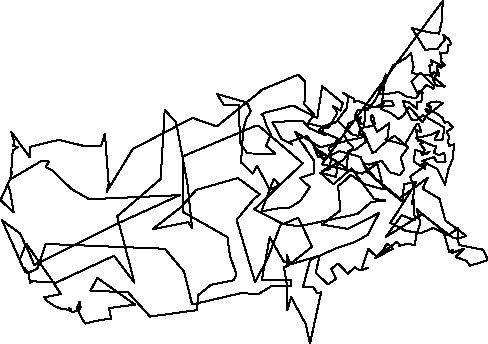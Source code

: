 unitsize(0.001cm);
draw((7810,6053)--(7798,5709));
draw((7798,5709)--(7744,5476));
draw((7744,5476)--(7547,5503));
draw((7547,5503)--(7324,5560));
draw((7324,5560)--(7264,5575));
draw((7264,5575)--(7503,5191));
draw((7503,5191)--(7724,5210));
draw((7724,5210)--(7802,5317));
draw((7802,5317)--(7848,5358));
draw((7848,5358)--(7821,5457));
draw((7821,5457)--(7874,5405));
draw((7874,5405)--(7883,5408));
draw((7883,5408)--(7927,5365));
draw((7927,5365)--(7962,5287));
draw((7962,5287)--(7913,5280));
draw((7913,5280)--(7890,5130));
draw((7890,5130)--(7759,5143));
draw((7759,5143)--(7790,5038));
draw((7790,5038)--(7772,4989));
draw((7772,4989)--(7846,4923));
draw((7846,4923)--(7777,4869));
draw((7777,4869)--(7744,4933));
draw((7744,4933)--(7700,4854));
draw((7700,4854)--(7726,4833));
draw((7726,4833)--(7752,4721));
draw((7752,4721)--(7654,4795));
draw((7654,4795)--(7617,4724));
draw((7617,4724)--(7570,4741));
draw((7570,4741)--(7267,4779));
draw((7267,4779)--(7295,4887));
draw((7295,4887)--(7254,5129));
draw((7254,5129)--(7142,5032));
draw((7142,5032)--(6937,4917));
draw((6937,4917)--(6735,4509));
draw((6735,4509)--(6589,4256));
draw((6589,4256)--(6524,4207));
draw((6524,4207)--(6488,4128));
draw((6488,4128)--(6312,4126));
draw((6312,4126)--(6259,4030));
draw((6259,4030)--(6340,3870));
draw((6340,3870)--(6366,4002));
draw((6366,4002)--(6150,3888));
draw((6150,3888)--(6120,3821));
draw((6120,3821)--(6069,3695));
draw((6069,3695)--(6140,3558));
draw((6140,3558)--(6235,3471));
draw((6235,3471)--(6050,3242));
draw((6050,3242)--(5677,3049));
draw((5677,3049)--(5821,3086));
draw((5821,3086)--(5841,3328));
draw((5841,3328)--(5796,3459));
draw((5796,3459)--(5887,3508));
draw((5887,3508)--(5965,3624));
draw((5965,3624)--(5621,3768));
draw((5621,3768)--(5706,3844));
draw((5706,3844)--(5926,3912));
draw((5926,3912)--(6123,4167));
draw((6123,4167)--(6139,4369));
draw((6139,4369)--(6058,4426));
draw((6058,4426)--(6237,4332));
draw((6237,4332)--(6241,4268));
draw((6241,4268)--(6304,4294));
draw((6304,4294)--(6607,4173));
draw((6607,4173)--(6947,4209));
draw((6947,4209)--(6911,4296));
draw((6911,4296)--(6740,4282));
draw((6740,4282)--(6806,4755));
draw((6806,4755)--(6670,4401));
draw((6670,4401)--(6868,4418));
draw((6868,4418)--(7037,4446));
draw((7037,4446)--(7160,4370));
draw((7160,4370)--(7333,4335));
draw((7333,4335)--(7520,4572));
draw((7520,4572)--(7647,4504));
draw((7647,4504)--(7674,4579));
draw((7674,4579)--(7679,4581));
draw((7679,4581)--(7583,4813));
draw((7583,4813)--(7576,4915));
draw((7576,4915)--(7622,4917));
draw((7622,4917)--(7606,5009));
draw((7606,5009)--(7783,4912));
draw((7783,4912)--(7716,4909));
draw((7716,4909)--(7702,4815));
draw((7702,4815)--(7698,4745));
draw((7698,4745)--(7673,4718));
draw((7673,4718)--(7692,4666));
draw((7692,4666)--(7848,4546));
draw((7848,4546)--(7832,4542));
draw((7832,4542)--(7631,4573));
draw((7631,4573)--(7547,4664));
draw((7547,4664)--(7417,4788));
draw((7417,4788)--(7259,4630));
draw((7259,4630)--(7338,4481));
draw((7338,4481)--(7364,4427));
draw((7364,4427)--(7399,4467));
draw((7399,4467)--(7458,4428));
draw((7458,4428)--(7443,4375));
draw((7443,4375)--(7432,4265));
draw((7432,4265)--(7360,4275));
draw((7360,4275)--(7349,4219));
draw((7349,4219)--(7355,4151));
draw((7355,4151)--(7207,4270));
draw((7207,4270)--(7111,4288));
draw((7111,4288)--(7128,4215));
draw((7128,4215)--(7271,3948));
draw((7271,3948)--(7345,3951));
draw((7345,3951)--(7466,4037));
draw((7466,4037)--(7660,3924));
draw((7660,3924)--(7841,3818));
draw((7841,3818)--(7803,3598));
draw((7803,3598)--(7667,3608));
draw((7667,3608)--(7750,3760));
draw((7750,3760)--(7603,3690));
draw((7603,3690)--(7331,3634));
draw((7331,3634)--(7633,3499));
draw((7633,3499)--(7696,3486));
draw((7696,3486)--(7654,3377));
draw((7654,3377)--(7747,3329));
draw((7747,3329)--(7838,3375));
draw((7838,3375)--(7861,3216));
draw((7861,3216)--(7695,3220));
draw((7695,3220)--(7657,3301));
draw((7657,3301)--(7453,3229));
draw((7453,3229)--(7715,3086));
draw((7715,3086)--(7851,2809));
draw((7851,2809)--(7909,3080));
draw((7909,3080)--(7989,3271));
draw((7989,3271)--(8001,3418));
draw((8001,3418)--(8013,3523));
draw((8013,3523)--(7919,3496));
draw((7919,3496)--(7906,3580));
draw((7906,3580)--(7922,3655));
draw((7922,3655)--(7879,3743));
draw((7879,3743)--(7988,3820));
draw((7988,3820)--(7909,3912));
draw((7909,3912)--(7872,3922));
draw((7872,3922)--(7844,3902));
draw((7844,3902)--(7805,3991));
draw((7805,3991)--(7705,4065));
draw((7705,4065)--(7541,4141));
draw((7541,4141)--(7506,4138));
draw((7506,4138)--(7562,4058));
draw((7562,4058)--(7817,4252));
draw((7817,4252)--(7698,4279));
draw((7698,4279)--(7613,4275));
draw((7613,4275)--(7554,4236));
draw((7554,4236)--(7601,4171));
draw((7601,4171)--(7549,4208));
draw((7549,4208)--(7542,4198));
draw((7542,4198)--(7534,4227));
draw((7534,4227)--(7604,4146));
draw((7604,4146)--(7449,3911));
draw((7449,3911)--(7344,4046));
draw((7344,4046)--(7216,4180));
draw((7216,4180)--(7124,4039));
draw((7124,4039)--(7037,3965));
draw((7037,3965)--(6891,4075));
draw((6891,4075)--(6713,4154));
draw((6713,4154)--(6779,4273));
draw((6779,4273)--(6660,4193));
draw((6660,4193)--(6450,4160));
draw((6450,4160)--(6425,3867));
draw((6425,3867)--(6333,3909));
draw((6333,3909)--(6365,3679));
draw((6365,3679)--(6327,3745));
draw((6327,3745)--(6426,3656));
draw((6426,3656)--(5649,3472));
draw((5649,3472)--(5207,3742));
draw((5207,3742)--(5316,3554));
draw((5316,3554)--(5400,3461));
draw((5400,3461)--(5315,3557));
draw((5315,3557)--(5539,3235));
draw((5539,3235)--(5531,3011));
draw((5531,3011)--(5291,2929));
draw((5291,2929)--(5350,2867));
draw((5350,2867)--(5470,2774));
draw((5470,2774)--(5296,2520));
draw((5296,2520)--(5117,2409));
draw((5117,2409)--(4973,2406));
draw((4973,2406)--(4612,2341));
draw((4612,2341)--(4831,2917));
draw((4831,2917)--(4898,2840));
draw((4898,2840)--(4929,2803));
draw((4929,2803)--(4763,2720));
draw((4763,2720)--(4537,3143));
draw((4537,3143)--(4458,3007));
draw((4458,3007)--(4252,3206));
draw((4252,3206)--(4293,3788));
draw((4293,3788)--(4342,3966));
draw((4342,3966)--(4427,4109));
draw((4427,4109)--(4354,4262));
draw((4354,4262)--(3832,4410));
draw((3832,4410)--(3950,4215));
draw((3950,4215)--(4217,4224));
draw((4217,4224)--(4232,3551));
draw((4232,3551)--(4364,3362));
draw((4364,3362)--(4857,3359));
draw((4857,3359)--(4694,3502));
draw((4694,3502)--(4780,3694));
draw((4780,3694)--(4694,3877));
draw((4694,3877)--(4655,3992));
draw((4655,3992)--(4634,4054));
draw((4634,4054)--(4607,4049));
draw((4607,4049)--(4679,4084));
draw((4679,4084)--(4871,4132));
draw((4871,4132)--(5168,4208));
draw((5168,4208)--(5597,3993));
draw((5597,3993)--(5685,4546));
draw((5685,4546)--(6051,4246));
draw((6051,4246)--(6008,4117));
draw((6008,4117)--(5871,4202));
draw((5871,4202)--(5955,4081));
draw((5955,4081)--(5803,3824));
draw((5803,3824)--(5778,3813));
draw((5778,3813)--(5671,3807));
draw((5671,3807)--(5964,3935));
draw((5964,3935)--(6207,3700));
draw((6207,3700)--(6317,3673));
draw((6317,3673)--(6427,3717));
draw((6427,3717)--(6570,3371));
draw((6570,3371)--(6623,3389));
draw((6623,3389)--(6713,3488));
draw((6713,3488)--(6958,3678));
draw((6958,3678)--(7199,3469));
draw((7199,3469)--(7076,3302));
draw((7076,3302)--(7082,3235));
draw((7082,3235)--(7131,3081));
draw((7131,3081)--(7055,2981));
draw((7055,2981)--(6881,3029));
draw((6881,3029)--(6731,3234));
draw((6731,3234)--(6518,3165));
draw((6518,3165)--(6402,3190));
draw((6402,3190)--(6617,2928));
draw((6617,2928)--(7049,2570));
draw((7049,2570)--(7543,2929));
draw((7543,2929)--(7458,2741));
draw((7458,2741)--(7753,2564));
draw((7753,2564)--(7856,2181));
draw((7856,2181)--(8229,1905));
draw((8229,1905)--(8063,1860));
draw((8063,1860)--(8101,1876));
draw((8101,1876)--(7989,1876));
draw((7989,1876)--(7448,2291));
draw((7448,2291)--(6803,1886));
draw((6803,1886)--(7087,2274));
draw((7087,2274)--(7315,2181));
draw((7315,2181)--(7304,2550));
draw((7304,2550)--(7267,2466));
draw((7267,2466)--(7309,2717));
draw((7309,2717)--(7238,2957));
draw((7238,2957)--(7440,3100));
draw((7440,3100)--(7532,3175));
draw((7532,3175)--(7434,3173));
draw((7434,3173)--(7503,3086));
draw((7503,3086)--(7299,3219));
draw((7299,3219)--(7316,3360));
draw((7316,3360)--(7321,3429));
draw((7321,3429)--(7533,3358));
draw((7533,3358)--(7582,3396));
draw((7582,3396)--(7452,3339));
draw((7452,3339)--(7422,3390));
draw((7422,3390)--(7475,3388));
draw((7475,3388)--(7494,3430));
draw((7494,3430)--(7408,3534));
draw((7408,3534)--(7492,3560));
draw((7492,3560)--(7370,3588));
draw((7370,3588)--(7342,3775));
draw((7342,3775)--(7429,3737));
draw((7429,3737)--(7423,3776));
draw((7423,3776)--(7388,3879));
draw((7388,3879)--(7351,3877));
draw((7351,3877)--(7262,3725));
draw((7262,3725)--(7141,3514));
draw((7141,3514)--(6798,3610));
draw((6798,3610)--(6833,3618));
draw((6833,3618)--(6864,3854));
draw((6864,3854)--(6862,3892));
draw((6862,3892)--(6652,3742));
draw((6652,3742)--(6567,3922));
draw((6567,3922)--(6537,3982));
draw((6537,3982)--(6557,4047));
draw((6557,4047)--(6603,3982));
draw((6603,3982)--(6602,3920));
draw((6602,3920)--(6621,3891));
draw((6621,3891)--(6577,3858));
draw((6577,3858)--(6454,3821));
draw((6454,3821)--(6376,3819));
draw((6376,3819)--(6453,3567));
draw((6453,3567)--(6265,3426));
draw((6265,3426)--(6148,3413));
draw((6148,3413)--(6113,3101));
draw((6113,3101)--(5540,3468));
draw((5540,3468)--(5619,3291));
draw((5619,3291)--(5719,3352));
draw((5719,3352)--(5960,3207));
draw((5960,3207)--(5930,2948));
draw((5930,2948)--(5650,3023));
draw((5650,3023)--(5881,2817));
draw((5881,2817)--(6204,3099));
draw((6204,3099)--(6597,2563));
draw((6597,2563)--(6800,2532));
draw((6800,2532)--(6547,2506));
draw((6547,2506)--(6307,2295));
draw((6307,2295)--(5277,2078));
draw((5277,2078)--(4959,2123));
draw((4959,2123)--(4719,1504));
draw((4719,1504)--(4500,1093));
draw((4500,1093)--(4174,2190));
draw((4174,2190)--(4476,2555));
draw((4476,2555)--(4584,2643));
draw((4584,2643)--(4196,2929));
draw((4196,2929)--(3461,2718));
draw((3461,2718)--(3189,2411));
draw((3189,2411)--(2694,2026));
draw((2694,2026)--(3319,2151));
draw((3319,2151)--(3390,2043));
draw((3390,2043)--(3307,2833));
draw((3307,2833)--(3108,3908));
draw((3108,3908)--(2906,4131));
draw((2906,4131)--(2835,2912));
draw((2835,2912)--(2067,2254));
draw((2067,2254)--(2372,1084));
draw((2372,1084)--(2011,1558));
draw((2011,1558)--(993,1084));
draw((993,1084)--(572,1108));
draw((572,1108)--(527,1077));
draw((527,1077)--(513,1247));
draw((513,1247)--(478,1256));
draw((478,1256)--(413,1338));
draw((413,1338)--(36,2185));
draw((36,2185)--(354,1950));
draw((354,1950)--(552,1526));
draw((552,1526)--(602,1395));
draw((602,1395)--(2126,2150));
draw((2126,2150)--(3174,2627));
draw((3174,2627)--(1575,2555));
draw((1575,2555)--(1263,2734));
draw((1263,2734)--(920,3065));
draw((920,3065)--(806,3123));
draw((806,3123)--(863,3219));
draw((863,3219)--(741,3235));
draw((741,3235)--(174,2901));
draw((174,2901)--(10,2537));
draw((10,2537)--(240,2327));
draw((240,2327)--(178,2702));
draw((178,2702)--(141,2814));
draw((141,2814)--(218,3031));
draw((218,3031)--(197,3021));
draw((197,3021)--(226,3415));
draw((226,3415)--(317,3476));
draw((317,3476)--(236,3494));
draw((236,3494)--(250,3578));
draw((250,3578)--(199,3743));
draw((199,3743)--(525,3297));
draw((525,3297)--(536,3481));
draw((536,3481)--(952,3583));
draw((952,3583)--(1047,3602));
draw((1047,3602)--(1482,3494));
draw((1482,3494)--(1784,3494));
draw((1784,3494)--(1851,3710));
draw((1851,3710)--(1918,2832));
draw((1918,2832)--(1882,2684));
draw((1882,2684)--(2342,3439));
draw((2342,3439)--(3396,3990));
draw((3396,3990)--(3824,3838));
draw((3824,3838)--(4606,4468));
draw((4606,4468)--(4602,4478));
draw((4602,4478)--(5259,4751));
draw((5259,4751)--(5387,4623));
draw((5387,4623)--(5385,4318));
draw((5385,4318)--(5356,4241));
draw((5356,4241)--(5543,4042));
draw((5543,4042)--(5427,3894));
draw((5427,3894)--(5720,3823));
draw((5720,3823)--(5678,3742));
draw((5678,3742)--(5751,3681));
draw((5751,3681)--(5541,3769));
draw((5541,3769)--(5457,3808));
draw((5457,3808)--(5336,3943));
draw((5336,3943)--(4806,3914));
draw((4806,3914)--(4965,3622));
draw((4965,3622)--(5160,3517));
draw((5160,3517)--(5111,3569));
draw((5111,3569)--(5417,3673));
draw((5417,3673)--(5697,3269));
draw((5697,3269)--(5987,3402));
draw((5987,3402)--(6360,3301));
draw((6360,3301)--(6468,3050));
draw((6468,3050)--(6848,2712));
draw((6848,2712)--(7104,2510));
draw((7104,2510)--(7125,2823));
draw((7125,2823)--(7346,2858));
draw((7346,2858)--(7015,2333));
draw((7015,2333)--(6885,2138));
draw((6885,2138)--(7152,2000));
draw((7152,2000)--(7416,1953));
draw((7416,1953)--(7643,2048));
draw((7643,2048)--(7905,1921));
draw((7905,1921)--(8080,2039));
draw((8080,2039)--(8080,1835));
draw((8080,1835)--(8098,1746));
draw((8098,1746)--(8525,1664));
draw((8525,1664)--(8594,1510));
draw((8594,1510)--(8605,1479));
draw((8605,1479)--(8292,1383));
draw((8292,1383)--(8228,1471));
draw((8228,1471)--(8038,1535));
draw((8038,1535)--(8184,1685));
draw((8184,1685)--(7973,1606));
draw((7973,1606)--(7985,1657));
draw((7985,1657)--(7926,1627));
draw((7926,1627)--(7822,1992));
draw((7822,1992)--(7351,2376));
draw((7351,2376)--(7418,2139));
draw((7418,2139)--(7352,1952));
draw((7352,1952)--(7314,1739));
draw((7314,1739)--(7240,1762));
draw((7240,1762)--(7218,1773));
draw((7218,1773)--(7035,1733));
draw((7035,1733)--(7046,1757));
draw((7046,1757)--(7004,1805));
draw((7004,1805)--(6621,1513));
draw((6621,1513)--(6765,1663));
draw((6765,1663)--(6826,1774));
draw((6826,1774)--(6932,1683));
draw((6932,1683)--(6854,1640));
draw((6854,1640)--(6651,1534));
draw((6651,1534)--(6496,1678));
draw((6496,1678)--(6378,1314));
draw((6378,1314)--(6494,1347));
draw((6494,1347)--(6379,1302));
draw((6379,1302)--(6359,1298));
draw((6359,1298)--(6258,1354));
draw((6258,1354)--(6136,1243));
draw((6136,1243)--(5964,1421));
draw((5964,1421)--(5840,1325));
draw((5840,1325)--(5930,1151));
draw((5930,1151)--(5788,1053));
draw((5788,1053)--(5571,1255));
draw((5571,1255)--(5637,1558));
draw((5637,1558)--(5068,1390));
draw((5068,1390)--(5060,1577));
draw((5060,1577)--(5114,1430));
draw((5114,1430)--(5005,1458));
draw((5005,1458)--(4759,1883));
draw((4759,1883)--(4619,1132));
draw((4619,1132)--(5139,1124));
draw((5139,1124)--(5140,1018));
draw((5140,1018)--(4805,1033));
draw((4805,1033)--(4569,886));
draw((4569,886)--(4244,896));
draw((4244,896)--(3390,698));
draw((3390,698)--(3245,1281));
draw((3245,1281)--(2908,1681));
draw((2908,1681)--(809,1766));
draw((809,1766)--(659,1331));
draw((659,1331)--(489,1254));
draw((489,1254)--(437,1344));
draw((437,1344)--(450,1274));
draw((450,1274)--(345,1476));
draw((345,1476)--(464,1773));
draw((464,1773)--(893,1161));
draw((893,1161)--(1072,883));
draw((1072,883)--(783,825));
draw((783,825)--(834,757));
draw((834,757)--(982,659));
draw((982,659)--(1082,625));
draw((1082,625)--(1212,603));
draw((1212,603)--(1253,580));
draw((1253,580)--(1254,617));
draw((1254,617)--(1213,633));
draw((1213,633)--(1249,600));
draw((1249,600)--(1276,559));
draw((1276,559)--(1322,580));
draw((1322,580)--(1415,628));
draw((1415,628)--(1422,658));
draw((1422,658)--(1406,750));
draw((1406,750)--(1361,637));
draw((1361,637)--(1443,459));
draw((1443,459)--(1503,362));
draw((1503,362)--(1790,429));
draw((1790,429)--(1961,445));
draw((1961,445)--(1926,636));
draw((1926,636)--(2384,695));
draw((2384,695)--(1721,1165));
draw((1721,1165)--(1595,942));
draw((1595,942)--(2260,913));
draw((2260,913)--(2647,485));
draw((2647,485)--(3477,599));
draw((3477,599)--(3499,863));
draw((3499,863)--(3719,1043));
draw((3719,1043)--(4125,1125));
draw((4125,1125)--(4170,1232));
draw((4170,1232)--(4056,1564));
draw((4056,1564)--(4012,1886));
draw((4012,1886)--(3233,2329));
draw((3233,2329)--(3229,3312));
draw((3229,3312)--(4496,3844));
draw((4496,3844)--(4574,3843));
draw((4574,3843)--(5342,3188));
draw((5342,3188)--(4488,2378));
draw((4488,2378)--(4996,2115));
draw((4996,2115)--(5260,2230));
draw((5260,2230)--(5506,1719));
draw((5506,1719)--(5098,1394));
draw((5098,1394)--(5010,1351));
draw((5010,1351)--(5069,998));
draw((5069,998)--(5070,605));
draw((5070,605)--(5136,825));
draw((5136,825)--(5393,355));
draw((5393,355)--(5469,10));
draw((5469,10)--(5666,914));
draw((5666,914)--(5596,892));
draw((5596,892)--(5532,998));
draw((5532,998)--(5344,1003));
draw((5344,1003)--(5472,1482));
draw((5472,1482)--(5914,1682));
draw((5914,1682)--(6252,1795));
draw((6252,1795)--(6493,1931));
draw((6493,1931)--(6686,2312));
draw((6686,2312)--(6139,2032));
draw((6139,2032)--(5681,2109));
draw((5681,2109)--(6007,2359));
draw((6007,2359)--(5963,2789));
draw((5963,2789)--(6044,2848));
draw((6044,2848)--(6190,2985));
draw((6190,2985)--(6422,2820));
draw((6422,2820)--(6766,2732));
draw((6766,2732)--(6656,3181));
draw((6656,3181)--(6387,3008));
draw((6387,3008)--(5679,3171));
draw((5679,3171)--(7810,6053));
